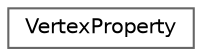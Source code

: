digraph "Graphical Class Hierarchy"
{
 // LATEX_PDF_SIZE
  bgcolor="transparent";
  edge [fontname=Helvetica,fontsize=10,labelfontname=Helvetica,labelfontsize=10];
  node [fontname=Helvetica,fontsize=10,shape=box,height=0.2,width=0.4];
  rankdir="LR";
  Node0 [id="Node000000",label="VertexProperty",height=0.2,width=0.4,color="grey40", fillcolor="white", style="filled",URL="$struct_vertex_property.html",tooltip="Struct for vertex attributes."];
}
